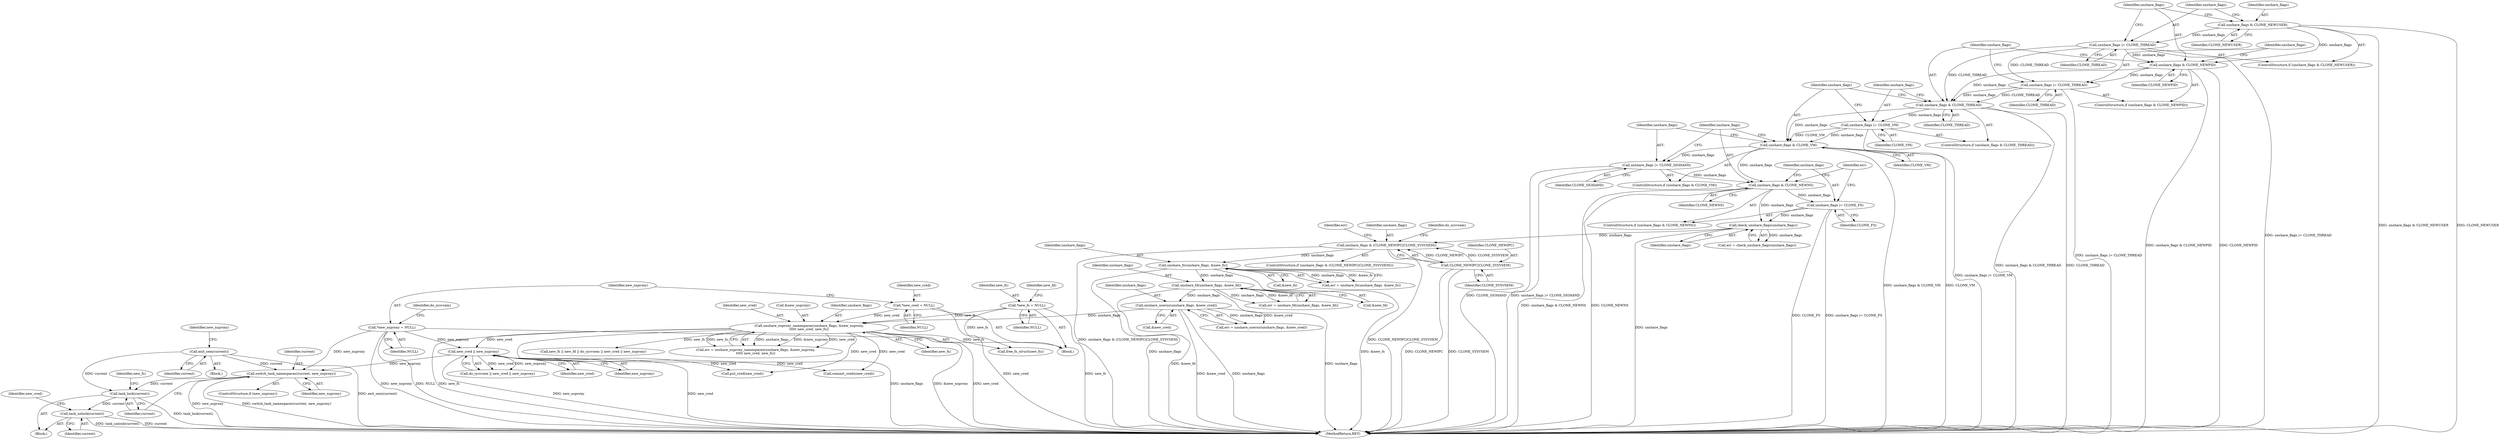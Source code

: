 digraph "0_linux_e66eded8309ebf679d3d3c1f5820d1f2ca332c71@pointer" {
"1000243" [label="(Call,switch_task_namespaces(current, new_nsproxy))"];
"1000239" [label="(Call,exit_sem(current))"];
"1000128" [label="(Call,*new_nsproxy = NULL)"];
"1000232" [label="(Call,new_cred || new_nsproxy)"];
"1000216" [label="(Call,unshare_nsproxy_namespaces(unshare_flags, &new_nsproxy,\n\t\t\t\t\t new_cred, new_fs))"];
"1000207" [label="(Call,unshare_userns(unshare_flags, &new_cred))"];
"1000198" [label="(Call,unshare_fd(unshare_flags, &new_fd))"];
"1000189" [label="(Call,unshare_fs(unshare_flags, &new_fs))"];
"1000179" [label="(Call,unshare_flags & (CLONE_NEWIPC|CLONE_SYSVSEM))"];
"1000173" [label="(Call,check_unshare_flags(unshare_flags))"];
"1000168" [label="(Call,unshare_flags |= CLONE_FS)"];
"1000165" [label="(Call,unshare_flags & CLONE_NEWNS)"];
"1000158" [label="(Call,unshare_flags & CLONE_VM)"];
"1000151" [label="(Call,unshare_flags & CLONE_THREAD)"];
"1000147" [label="(Call,unshare_flags |= CLONE_THREAD)"];
"1000144" [label="(Call,unshare_flags & CLONE_NEWPID)"];
"1000140" [label="(Call,unshare_flags |= CLONE_THREAD)"];
"1000137" [label="(Call,unshare_flags & CLONE_NEWUSER)"];
"1000154" [label="(Call,unshare_flags |= CLONE_VM)"];
"1000161" [label="(Call,unshare_flags |= CLONE_SIGHAND)"];
"1000181" [label="(Call,CLONE_NEWIPC|CLONE_SYSVSEM)"];
"1000124" [label="(Call,*new_cred = NULL)"];
"1000115" [label="(Call,*new_fs = NULL)"];
"1000246" [label="(Call,task_lock(current))"];
"1000299" [label="(Call,task_unlock(current))"];
"1000246" [label="(Call,task_lock(current))"];
"1000244" [label="(Identifier,current)"];
"1000249" [label="(Identifier,new_fs)"];
"1000180" [label="(Identifier,unshare_flags)"];
"1000142" [label="(Identifier,CLONE_THREAD)"];
"1000140" [label="(Call,unshare_flags |= CLONE_THREAD)"];
"1000153" [label="(Identifier,CLONE_THREAD)"];
"1000235" [label="(Block,)"];
"1000155" [label="(Identifier,unshare_flags)"];
"1000300" [label="(Identifier,current)"];
"1000150" [label="(ControlStructure,if (unshare_flags & CLONE_THREAD))"];
"1000216" [label="(Call,unshare_nsproxy_namespaces(unshare_flags, &new_nsproxy,\n\t\t\t\t\t new_cred, new_fs))"];
"1000239" [label="(Call,exit_sem(current))"];
"1000169" [label="(Identifier,unshare_flags)"];
"1000112" [label="(Block,)"];
"1000198" [label="(Call,unshare_fd(unshare_flags, &new_fd))"];
"1000145" [label="(Identifier,unshare_flags)"];
"1000189" [label="(Call,unshare_fs(unshare_flags, &new_fs))"];
"1000241" [label="(ControlStructure,if (new_nsproxy))"];
"1000217" [label="(Identifier,unshare_flags)"];
"1000166" [label="(Identifier,unshare_flags)"];
"1000181" [label="(Call,CLONE_NEWIPC|CLONE_SYSVSEM)"];
"1000121" [label="(Identifier,new_fd)"];
"1000302" [label="(Identifier,new_cred)"];
"1000182" [label="(Identifier,CLONE_NEWIPC)"];
"1000226" [label="(Call,new_fs || new_fd || do_sysvsem || new_cred || new_nsproxy)"];
"1000141" [label="(Identifier,unshare_flags)"];
"1000162" [label="(Identifier,unshare_flags)"];
"1000183" [label="(Identifier,CLONE_SYSVSEM)"];
"1000156" [label="(Identifier,CLONE_VM)"];
"1000242" [label="(Identifier,new_nsproxy)"];
"1000163" [label="(Identifier,CLONE_SIGHAND)"];
"1000312" [label="(Call,put_cred(new_cred))"];
"1000129" [label="(Identifier,new_nsproxy)"];
"1000233" [label="(Identifier,new_cred)"];
"1000147" [label="(Call,unshare_flags |= CLONE_THREAD)"];
"1000232" [label="(Call,new_cred || new_nsproxy)"];
"1000209" [label="(Call,&new_cred)"];
"1000240" [label="(Identifier,current)"];
"1000185" [label="(Identifier,do_sysvsem)"];
"1000220" [label="(Identifier,new_cred)"];
"1000128" [label="(Call,*new_nsproxy = NULL)"];
"1000152" [label="(Identifier,unshare_flags)"];
"1000207" [label="(Call,unshare_userns(unshare_flags, &new_cred))"];
"1000238" [label="(Block,)"];
"1000126" [label="(Identifier,NULL)"];
"1000199" [label="(Identifier,unshare_flags)"];
"1000158" [label="(Call,unshare_flags & CLONE_VM)"];
"1000116" [label="(Identifier,new_fs)"];
"1000214" [label="(Call,err = unshare_nsproxy_namespaces(unshare_flags, &new_nsproxy,\n\t\t\t\t\t new_cred, new_fs))"];
"1000137" [label="(Call,unshare_flags & CLONE_NEWUSER)"];
"1000234" [label="(Identifier,new_nsproxy)"];
"1000191" [label="(Call,&new_fs)"];
"1000171" [label="(Call,err = check_unshare_flags(unshare_flags))"];
"1000188" [label="(Identifier,err)"];
"1000143" [label="(ControlStructure,if (unshare_flags & CLONE_NEWPID))"];
"1000327" [label="(MethodReturn,RET)"];
"1000154" [label="(Call,unshare_flags |= CLONE_VM)"];
"1000117" [label="(Identifier,NULL)"];
"1000138" [label="(Identifier,unshare_flags)"];
"1000173" [label="(Call,check_unshare_flags(unshare_flags))"];
"1000170" [label="(Identifier,CLONE_FS)"];
"1000151" [label="(Call,unshare_flags & CLONE_THREAD)"];
"1000164" [label="(ControlStructure,if (unshare_flags & CLONE_NEWNS))"];
"1000165" [label="(Call,unshare_flags & CLONE_NEWNS)"];
"1000149" [label="(Identifier,CLONE_THREAD)"];
"1000187" [label="(Call,err = unshare_fs(unshare_flags, &new_fs))"];
"1000196" [label="(Call,err = unshare_fd(unshare_flags, &new_fd))"];
"1000304" [label="(Call,commit_creds(new_cred))"];
"1000167" [label="(Identifier,CLONE_NEWNS)"];
"1000148" [label="(Identifier,unshare_flags)"];
"1000146" [label="(Identifier,CLONE_NEWPID)"];
"1000243" [label="(Call,switch_task_namespaces(current, new_nsproxy))"];
"1000299" [label="(Call,task_unlock(current))"];
"1000190" [label="(Identifier,unshare_flags)"];
"1000124" [label="(Call,*new_cred = NULL)"];
"1000144" [label="(Call,unshare_flags & CLONE_NEWPID)"];
"1000157" [label="(ControlStructure,if (unshare_flags & CLONE_VM))"];
"1000200" [label="(Call,&new_fd)"];
"1000168" [label="(Call,unshare_flags |= CLONE_FS)"];
"1000115" [label="(Call,*new_fs = NULL)"];
"1000136" [label="(ControlStructure,if (unshare_flags & CLONE_NEWUSER))"];
"1000161" [label="(Call,unshare_flags |= CLONE_SIGHAND)"];
"1000160" [label="(Identifier,CLONE_VM)"];
"1000174" [label="(Identifier,unshare_flags)"];
"1000133" [label="(Identifier,do_sysvsem)"];
"1000230" [label="(Call,do_sysvsem || new_cred || new_nsproxy)"];
"1000221" [label="(Identifier,new_fs)"];
"1000178" [label="(ControlStructure,if (unshare_flags & (CLONE_NEWIPC|CLONE_SYSVSEM)))"];
"1000125" [label="(Identifier,new_cred)"];
"1000139" [label="(Identifier,CLONE_NEWUSER)"];
"1000247" [label="(Identifier,current)"];
"1000322" [label="(Call,free_fs_struct(new_fs))"];
"1000130" [label="(Identifier,NULL)"];
"1000159" [label="(Identifier,unshare_flags)"];
"1000245" [label="(Identifier,new_nsproxy)"];
"1000208" [label="(Identifier,unshare_flags)"];
"1000218" [label="(Call,&new_nsproxy)"];
"1000179" [label="(Call,unshare_flags & (CLONE_NEWIPC|CLONE_SYSVSEM))"];
"1000205" [label="(Call,err = unshare_userns(unshare_flags, &new_cred))"];
"1000172" [label="(Identifier,err)"];
"1000243" -> "1000241"  [label="AST: "];
"1000243" -> "1000245"  [label="CFG: "];
"1000244" -> "1000243"  [label="AST: "];
"1000245" -> "1000243"  [label="AST: "];
"1000247" -> "1000243"  [label="CFG: "];
"1000243" -> "1000327"  [label="DDG: new_nsproxy"];
"1000243" -> "1000327"  [label="DDG: switch_task_namespaces(current, new_nsproxy)"];
"1000239" -> "1000243"  [label="DDG: current"];
"1000128" -> "1000243"  [label="DDG: new_nsproxy"];
"1000232" -> "1000243"  [label="DDG: new_nsproxy"];
"1000243" -> "1000246"  [label="DDG: current"];
"1000239" -> "1000238"  [label="AST: "];
"1000239" -> "1000240"  [label="CFG: "];
"1000240" -> "1000239"  [label="AST: "];
"1000242" -> "1000239"  [label="CFG: "];
"1000239" -> "1000327"  [label="DDG: exit_sem(current)"];
"1000239" -> "1000246"  [label="DDG: current"];
"1000128" -> "1000112"  [label="AST: "];
"1000128" -> "1000130"  [label="CFG: "];
"1000129" -> "1000128"  [label="AST: "];
"1000130" -> "1000128"  [label="AST: "];
"1000133" -> "1000128"  [label="CFG: "];
"1000128" -> "1000327"  [label="DDG: NULL"];
"1000128" -> "1000327"  [label="DDG: new_nsproxy"];
"1000128" -> "1000232"  [label="DDG: new_nsproxy"];
"1000232" -> "1000230"  [label="AST: "];
"1000232" -> "1000233"  [label="CFG: "];
"1000232" -> "1000234"  [label="CFG: "];
"1000233" -> "1000232"  [label="AST: "];
"1000234" -> "1000232"  [label="AST: "];
"1000230" -> "1000232"  [label="CFG: "];
"1000232" -> "1000327"  [label="DDG: new_cred"];
"1000232" -> "1000327"  [label="DDG: new_nsproxy"];
"1000232" -> "1000230"  [label="DDG: new_cred"];
"1000232" -> "1000230"  [label="DDG: new_nsproxy"];
"1000216" -> "1000232"  [label="DDG: new_cred"];
"1000232" -> "1000304"  [label="DDG: new_cred"];
"1000232" -> "1000312"  [label="DDG: new_cred"];
"1000216" -> "1000214"  [label="AST: "];
"1000216" -> "1000221"  [label="CFG: "];
"1000217" -> "1000216"  [label="AST: "];
"1000218" -> "1000216"  [label="AST: "];
"1000220" -> "1000216"  [label="AST: "];
"1000221" -> "1000216"  [label="AST: "];
"1000214" -> "1000216"  [label="CFG: "];
"1000216" -> "1000327"  [label="DDG: new_fs"];
"1000216" -> "1000327"  [label="DDG: unshare_flags"];
"1000216" -> "1000327"  [label="DDG: &new_nsproxy"];
"1000216" -> "1000327"  [label="DDG: new_cred"];
"1000216" -> "1000214"  [label="DDG: unshare_flags"];
"1000216" -> "1000214"  [label="DDG: &new_nsproxy"];
"1000216" -> "1000214"  [label="DDG: new_cred"];
"1000216" -> "1000214"  [label="DDG: new_fs"];
"1000207" -> "1000216"  [label="DDG: unshare_flags"];
"1000124" -> "1000216"  [label="DDG: new_cred"];
"1000115" -> "1000216"  [label="DDG: new_fs"];
"1000216" -> "1000226"  [label="DDG: new_fs"];
"1000216" -> "1000304"  [label="DDG: new_cred"];
"1000216" -> "1000312"  [label="DDG: new_cred"];
"1000216" -> "1000322"  [label="DDG: new_fs"];
"1000207" -> "1000205"  [label="AST: "];
"1000207" -> "1000209"  [label="CFG: "];
"1000208" -> "1000207"  [label="AST: "];
"1000209" -> "1000207"  [label="AST: "];
"1000205" -> "1000207"  [label="CFG: "];
"1000207" -> "1000327"  [label="DDG: &new_cred"];
"1000207" -> "1000327"  [label="DDG: unshare_flags"];
"1000207" -> "1000205"  [label="DDG: unshare_flags"];
"1000207" -> "1000205"  [label="DDG: &new_cred"];
"1000198" -> "1000207"  [label="DDG: unshare_flags"];
"1000198" -> "1000196"  [label="AST: "];
"1000198" -> "1000200"  [label="CFG: "];
"1000199" -> "1000198"  [label="AST: "];
"1000200" -> "1000198"  [label="AST: "];
"1000196" -> "1000198"  [label="CFG: "];
"1000198" -> "1000327"  [label="DDG: &new_fd"];
"1000198" -> "1000327"  [label="DDG: unshare_flags"];
"1000198" -> "1000196"  [label="DDG: unshare_flags"];
"1000198" -> "1000196"  [label="DDG: &new_fd"];
"1000189" -> "1000198"  [label="DDG: unshare_flags"];
"1000189" -> "1000187"  [label="AST: "];
"1000189" -> "1000191"  [label="CFG: "];
"1000190" -> "1000189"  [label="AST: "];
"1000191" -> "1000189"  [label="AST: "];
"1000187" -> "1000189"  [label="CFG: "];
"1000189" -> "1000327"  [label="DDG: unshare_flags"];
"1000189" -> "1000327"  [label="DDG: &new_fs"];
"1000189" -> "1000187"  [label="DDG: unshare_flags"];
"1000189" -> "1000187"  [label="DDG: &new_fs"];
"1000179" -> "1000189"  [label="DDG: unshare_flags"];
"1000179" -> "1000178"  [label="AST: "];
"1000179" -> "1000181"  [label="CFG: "];
"1000180" -> "1000179"  [label="AST: "];
"1000181" -> "1000179"  [label="AST: "];
"1000185" -> "1000179"  [label="CFG: "];
"1000188" -> "1000179"  [label="CFG: "];
"1000179" -> "1000327"  [label="DDG: unshare_flags & (CLONE_NEWIPC|CLONE_SYSVSEM)"];
"1000179" -> "1000327"  [label="DDG: CLONE_NEWIPC|CLONE_SYSVSEM"];
"1000173" -> "1000179"  [label="DDG: unshare_flags"];
"1000181" -> "1000179"  [label="DDG: CLONE_NEWIPC"];
"1000181" -> "1000179"  [label="DDG: CLONE_SYSVSEM"];
"1000173" -> "1000171"  [label="AST: "];
"1000173" -> "1000174"  [label="CFG: "];
"1000174" -> "1000173"  [label="AST: "];
"1000171" -> "1000173"  [label="CFG: "];
"1000173" -> "1000327"  [label="DDG: unshare_flags"];
"1000173" -> "1000171"  [label="DDG: unshare_flags"];
"1000168" -> "1000173"  [label="DDG: unshare_flags"];
"1000165" -> "1000173"  [label="DDG: unshare_flags"];
"1000168" -> "1000164"  [label="AST: "];
"1000168" -> "1000170"  [label="CFG: "];
"1000169" -> "1000168"  [label="AST: "];
"1000170" -> "1000168"  [label="AST: "];
"1000172" -> "1000168"  [label="CFG: "];
"1000168" -> "1000327"  [label="DDG: unshare_flags |= CLONE_FS"];
"1000168" -> "1000327"  [label="DDG: CLONE_FS"];
"1000165" -> "1000168"  [label="DDG: unshare_flags"];
"1000165" -> "1000164"  [label="AST: "];
"1000165" -> "1000167"  [label="CFG: "];
"1000166" -> "1000165"  [label="AST: "];
"1000167" -> "1000165"  [label="AST: "];
"1000169" -> "1000165"  [label="CFG: "];
"1000172" -> "1000165"  [label="CFG: "];
"1000165" -> "1000327"  [label="DDG: CLONE_NEWNS"];
"1000165" -> "1000327"  [label="DDG: unshare_flags & CLONE_NEWNS"];
"1000158" -> "1000165"  [label="DDG: unshare_flags"];
"1000161" -> "1000165"  [label="DDG: unshare_flags"];
"1000158" -> "1000157"  [label="AST: "];
"1000158" -> "1000160"  [label="CFG: "];
"1000159" -> "1000158"  [label="AST: "];
"1000160" -> "1000158"  [label="AST: "];
"1000162" -> "1000158"  [label="CFG: "];
"1000166" -> "1000158"  [label="CFG: "];
"1000158" -> "1000327"  [label="DDG: CLONE_VM"];
"1000158" -> "1000327"  [label="DDG: unshare_flags & CLONE_VM"];
"1000151" -> "1000158"  [label="DDG: unshare_flags"];
"1000154" -> "1000158"  [label="DDG: unshare_flags"];
"1000154" -> "1000158"  [label="DDG: CLONE_VM"];
"1000158" -> "1000161"  [label="DDG: unshare_flags"];
"1000151" -> "1000150"  [label="AST: "];
"1000151" -> "1000153"  [label="CFG: "];
"1000152" -> "1000151"  [label="AST: "];
"1000153" -> "1000151"  [label="AST: "];
"1000155" -> "1000151"  [label="CFG: "];
"1000159" -> "1000151"  [label="CFG: "];
"1000151" -> "1000327"  [label="DDG: unshare_flags & CLONE_THREAD"];
"1000151" -> "1000327"  [label="DDG: CLONE_THREAD"];
"1000147" -> "1000151"  [label="DDG: unshare_flags"];
"1000147" -> "1000151"  [label="DDG: CLONE_THREAD"];
"1000144" -> "1000151"  [label="DDG: unshare_flags"];
"1000140" -> "1000151"  [label="DDG: CLONE_THREAD"];
"1000151" -> "1000154"  [label="DDG: unshare_flags"];
"1000147" -> "1000143"  [label="AST: "];
"1000147" -> "1000149"  [label="CFG: "];
"1000148" -> "1000147"  [label="AST: "];
"1000149" -> "1000147"  [label="AST: "];
"1000152" -> "1000147"  [label="CFG: "];
"1000147" -> "1000327"  [label="DDG: unshare_flags |= CLONE_THREAD"];
"1000144" -> "1000147"  [label="DDG: unshare_flags"];
"1000140" -> "1000147"  [label="DDG: CLONE_THREAD"];
"1000144" -> "1000143"  [label="AST: "];
"1000144" -> "1000146"  [label="CFG: "];
"1000145" -> "1000144"  [label="AST: "];
"1000146" -> "1000144"  [label="AST: "];
"1000148" -> "1000144"  [label="CFG: "];
"1000152" -> "1000144"  [label="CFG: "];
"1000144" -> "1000327"  [label="DDG: unshare_flags & CLONE_NEWPID"];
"1000144" -> "1000327"  [label="DDG: CLONE_NEWPID"];
"1000140" -> "1000144"  [label="DDG: unshare_flags"];
"1000137" -> "1000144"  [label="DDG: unshare_flags"];
"1000140" -> "1000136"  [label="AST: "];
"1000140" -> "1000142"  [label="CFG: "];
"1000141" -> "1000140"  [label="AST: "];
"1000142" -> "1000140"  [label="AST: "];
"1000145" -> "1000140"  [label="CFG: "];
"1000140" -> "1000327"  [label="DDG: unshare_flags |= CLONE_THREAD"];
"1000137" -> "1000140"  [label="DDG: unshare_flags"];
"1000137" -> "1000136"  [label="AST: "];
"1000137" -> "1000139"  [label="CFG: "];
"1000138" -> "1000137"  [label="AST: "];
"1000139" -> "1000137"  [label="AST: "];
"1000141" -> "1000137"  [label="CFG: "];
"1000145" -> "1000137"  [label="CFG: "];
"1000137" -> "1000327"  [label="DDG: CLONE_NEWUSER"];
"1000137" -> "1000327"  [label="DDG: unshare_flags & CLONE_NEWUSER"];
"1000154" -> "1000150"  [label="AST: "];
"1000154" -> "1000156"  [label="CFG: "];
"1000155" -> "1000154"  [label="AST: "];
"1000156" -> "1000154"  [label="AST: "];
"1000159" -> "1000154"  [label="CFG: "];
"1000154" -> "1000327"  [label="DDG: unshare_flags |= CLONE_VM"];
"1000161" -> "1000157"  [label="AST: "];
"1000161" -> "1000163"  [label="CFG: "];
"1000162" -> "1000161"  [label="AST: "];
"1000163" -> "1000161"  [label="AST: "];
"1000166" -> "1000161"  [label="CFG: "];
"1000161" -> "1000327"  [label="DDG: CLONE_SIGHAND"];
"1000161" -> "1000327"  [label="DDG: unshare_flags |= CLONE_SIGHAND"];
"1000181" -> "1000183"  [label="CFG: "];
"1000182" -> "1000181"  [label="AST: "];
"1000183" -> "1000181"  [label="AST: "];
"1000181" -> "1000327"  [label="DDG: CLONE_NEWIPC"];
"1000181" -> "1000327"  [label="DDG: CLONE_SYSVSEM"];
"1000124" -> "1000112"  [label="AST: "];
"1000124" -> "1000126"  [label="CFG: "];
"1000125" -> "1000124"  [label="AST: "];
"1000126" -> "1000124"  [label="AST: "];
"1000129" -> "1000124"  [label="CFG: "];
"1000124" -> "1000327"  [label="DDG: new_cred"];
"1000115" -> "1000112"  [label="AST: "];
"1000115" -> "1000117"  [label="CFG: "];
"1000116" -> "1000115"  [label="AST: "];
"1000117" -> "1000115"  [label="AST: "];
"1000121" -> "1000115"  [label="CFG: "];
"1000115" -> "1000327"  [label="DDG: new_fs"];
"1000115" -> "1000322"  [label="DDG: new_fs"];
"1000246" -> "1000235"  [label="AST: "];
"1000246" -> "1000247"  [label="CFG: "];
"1000247" -> "1000246"  [label="AST: "];
"1000249" -> "1000246"  [label="CFG: "];
"1000246" -> "1000327"  [label="DDG: task_lock(current)"];
"1000246" -> "1000299"  [label="DDG: current"];
"1000299" -> "1000235"  [label="AST: "];
"1000299" -> "1000300"  [label="CFG: "];
"1000300" -> "1000299"  [label="AST: "];
"1000302" -> "1000299"  [label="CFG: "];
"1000299" -> "1000327"  [label="DDG: task_unlock(current)"];
"1000299" -> "1000327"  [label="DDG: current"];
}
